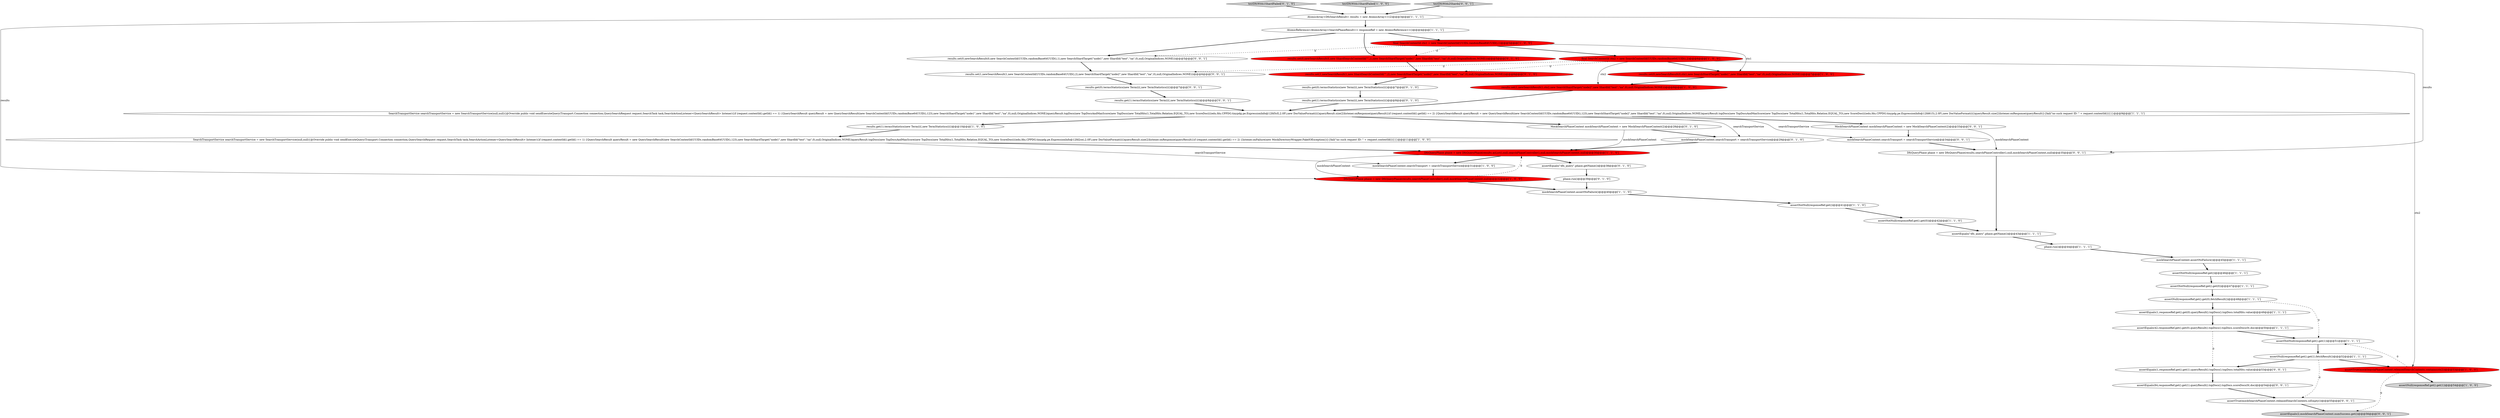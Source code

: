 digraph {
1 [style = filled, label = "assertNotNull(responseRef.get().get(0))@@@47@@@['1', '1', '1']", fillcolor = white, shape = ellipse image = "AAA0AAABBB1BBB"];
40 [style = filled, label = "assertEquals(2,mockSearchPhaseContext.numSuccess.get())@@@56@@@['0', '0', '1']", fillcolor = lightgray, shape = ellipse image = "AAA0AAABBB3BBB"];
29 [style = filled, label = "testDfsWith1ShardFailed['0', '1', '0']", fillcolor = lightgray, shape = diamond image = "AAA0AAABBB2BBB"];
12 [style = filled, label = "assertNull(responseRef.get().get(1).fetchResult())@@@52@@@['1', '1', '1']", fillcolor = white, shape = ellipse image = "AAA0AAABBB1BBB"];
4 [style = filled, label = "DfsQueryPhase phase = new DfsQueryPhase(results.asList(),null,searchPhaseController(),null,mockSearchPhaseContext,null)@@@30@@@['1', '1', '0']", fillcolor = red, shape = ellipse image = "AAA1AAABBB1BBB"];
19 [style = filled, label = "assertEquals(\"dfs_query\",phase.getName())@@@43@@@['1', '1', '1']", fillcolor = white, shape = ellipse image = "AAA0AAABBB1BBB"];
8 [style = filled, label = "testDfsWith1ShardFailed['1', '0', '0']", fillcolor = lightgray, shape = diamond image = "AAA0AAABBB1BBB"];
3 [style = filled, label = "assertEquals(1,responseRef.get().get(0).queryResult().topDocs().topDocs.totalHits.value)@@@49@@@['1', '1', '1']", fillcolor = white, shape = ellipse image = "AAA0AAABBB1BBB"];
37 [style = filled, label = "assertEquals(1,responseRef.get().get(1).queryResult().topDocs().topDocs.totalHits.value)@@@53@@@['0', '0', '1']", fillcolor = white, shape = ellipse image = "AAA0AAABBB3BBB"];
11 [style = filled, label = "assertNotNull(responseRef.get().get(0))@@@42@@@['1', '1', '0']", fillcolor = white, shape = ellipse image = "AAA0AAABBB1BBB"];
7 [style = filled, label = "assertNull(responseRef.get().get(0).fetchResult())@@@48@@@['1', '1', '1']", fillcolor = white, shape = ellipse image = "AAA0AAABBB1BBB"];
30 [style = filled, label = "results.set(1,newSearchResult(1,new ShardSearchContextId(\"\",2),new SearchShardTarget(\"node2\",new ShardId(\"test\",\"na\",0),null,OriginalIndices.NONE)))@@@6@@@['0', '1', '0']", fillcolor = red, shape = ellipse image = "AAA1AAABBB2BBB"];
32 [style = filled, label = "assertEquals(\"dfs_query\",phase.getName())@@@38@@@['0', '1', '0']", fillcolor = white, shape = ellipse image = "AAA0AAABBB2BBB"];
21 [style = filled, label = "SearchTransportService searchTransportService = new SearchTransportService(null,null){@Override public void sendExecuteQuery(Transport.Connection connection,QuerySearchRequest request,SearchTask task,SearchActionListener<QuerySearchResult> listener){if (request.contextId().getId() == 1) {QuerySearchResult queryResult = new QuerySearchResult(new SearchContextId(UUIDs.randomBase64UUID(),123),new SearchShardTarget(\"node1\",new ShardId(\"test\",\"na\",0),null,OriginalIndices.NONE))queryResult.topDocs(new TopDocsAndMaxScore(new TopDocs(new TotalHits(1,TotalHits.Relation.EQUAL_TO),new ScoreDoc((((edu.fdu.CPPDG.tinypdg.pe.ExpressionInfo@12fd2ce),2.0F),new DocValueFormat(((()queryResult.size(2)listener.onResponse(queryResult)}if (request.contextId().getId() == 2) {listener.onFailure(new MockDirectoryWrapper.FakeIOException())}{fail(\"no such request ID: \" + request.contextId())}}}@@@11@@@['1', '0', '0']", fillcolor = white, shape = ellipse image = "AAA0AAABBB1BBB"];
17 [style = filled, label = "AtomicReference<AtomicArray<SearchPhaseResult>> responseRef = new AtomicReference<>()@@@4@@@['1', '1', '1']", fillcolor = white, shape = ellipse image = "AAA0AAABBB1BBB"];
2 [style = filled, label = "assertNotNull(responseRef.get().get(1))@@@51@@@['1', '1', '1']", fillcolor = white, shape = ellipse image = "AAA0AAABBB1BBB"];
24 [style = filled, label = "results.get(1).termsStatistics(new Term((((,new TermStatistics(((()@@@10@@@['1', '0', '0']", fillcolor = white, shape = ellipse image = "AAA0AAABBB1BBB"];
10 [style = filled, label = "phase.run()@@@44@@@['1', '1', '1']", fillcolor = white, shape = ellipse image = "AAA0AAABBB1BBB"];
26 [style = filled, label = "AtomicArray<DfsSearchResult> results = new AtomicArray<>(2)@@@3@@@['1', '1', '1']", fillcolor = white, shape = ellipse image = "AAA0AAABBB1BBB"];
38 [style = filled, label = "testDfsWith2Shards['0', '0', '1']", fillcolor = lightgray, shape = diamond image = "AAA0AAABBB3BBB"];
15 [style = filled, label = "assertNotNull(responseRef.get())@@@41@@@['1', '1', '0']", fillcolor = white, shape = ellipse image = "AAA0AAABBB1BBB"];
34 [style = filled, label = "results.get(1).termsStatistics(new Term((((,new TermStatistics(((()@@@8@@@['0', '1', '0']", fillcolor = white, shape = ellipse image = "AAA0AAABBB2BBB"];
44 [style = filled, label = "MockSearchPhaseContext mockSearchPhaseContext = new MockSearchPhaseContext(2)@@@33@@@['0', '0', '1']", fillcolor = white, shape = ellipse image = "AAA0AAABBB3BBB"];
16 [style = filled, label = "final SearchContextId ctx1 = new SearchContextId(UUIDs.randomBase64UUID(),1)@@@5@@@['1', '0', '0']", fillcolor = red, shape = ellipse image = "AAA1AAABBB1BBB"];
46 [style = filled, label = "assertEquals(84,responseRef.get().get(1).queryResult().topDocs().topDocs.scoreDocs(0(.doc)@@@54@@@['0', '0', '1']", fillcolor = white, shape = ellipse image = "AAA0AAABBB3BBB"];
25 [style = filled, label = "SearchTransportService searchTransportService = new SearchTransportService(null,null){@Override public void sendExecuteQuery(Transport.Connection connection,QuerySearchRequest request,SearchTask task,SearchActionListener<QuerySearchResult> listener){if (request.contextId().getId() == 1) {QuerySearchResult queryResult = new QuerySearchResult(new SearchContextId(UUIDs.randomBase64UUID(),123),new SearchShardTarget(\"node1\",new ShardId(\"test\",\"na\",0),null,OriginalIndices.NONE))queryResult.topDocs(new TopDocsAndMaxScore(new TopDocs(new TotalHits(1,TotalHits.Relation.EQUAL_TO),new ScoreDoc((((edu.fdu.CPPDG.tinypdg.pe.ExpressionInfo@12fd5cf),2.0F),new DocValueFormat(((()queryResult.size(2)listener.onResponse(queryResult)}if (request.contextId().getId() == 2) {QuerySearchResult queryResult = new QuerySearchResult(new SearchContextId(UUIDs.randomBase64UUID(),123),new SearchShardTarget(\"node2\",new ShardId(\"test\",\"na\",0),null,OriginalIndices.NONE))queryResult.topDocs(new TopDocsAndMaxScore(new TopDocs(new TotalHits(1,TotalHits.Relation.EQUAL_TO),new ScoreDoc((((edu.fdu.CPPDG.tinypdg.pe.ExpressionInfo@12fd615),2.0F),new DocValueFormat(((()queryResult.size(2)listener.onResponse(queryResult)}{fail(\"no such request ID: \" + request.contextId())}}}@@@9@@@['1', '1', '1']", fillcolor = white, shape = ellipse image = "AAA0AAABBB1BBB"];
42 [style = filled, label = "results.get(1).termsStatistics(new Term((((,new TermStatistics(((()@@@8@@@['0', '0', '1']", fillcolor = white, shape = ellipse image = "AAA0AAABBB3BBB"];
6 [style = filled, label = "mockSearchPhaseContext.assertNoFailure()@@@45@@@['1', '1', '1']", fillcolor = white, shape = ellipse image = "AAA0AAABBB1BBB"];
5 [style = filled, label = "DfsQueryPhase phase = new DfsQueryPhase(results,searchPhaseController(),null,mockSearchPhaseContext,null)@@@32@@@['1', '0', '0']", fillcolor = red, shape = ellipse image = "AAA1AAABBB1BBB"];
20 [style = filled, label = "assertTrue(mockSearchPhaseContext.releasedSearchContexts.contains(ctx2))@@@53@@@['1', '0', '0']", fillcolor = red, shape = ellipse image = "AAA1AAABBB1BBB"];
14 [style = filled, label = "assertNotNull(responseRef.get())@@@46@@@['1', '1', '1']", fillcolor = white, shape = ellipse image = "AAA0AAABBB1BBB"];
28 [style = filled, label = "MockSearchPhaseContext mockSearchPhaseContext = new MockSearchPhaseContext(2)@@@28@@@['0', '1', '0']", fillcolor = white, shape = ellipse image = "AAA0AAABBB2BBB"];
36 [style = filled, label = "results.get(0).termsStatistics(new Term((((,new TermStatistics(((()@@@7@@@['0', '1', '0']", fillcolor = white, shape = ellipse image = "AAA0AAABBB2BBB"];
39 [style = filled, label = "mockSearchPhaseContext.searchTransport = searchTransportService@@@34@@@['0', '0', '1']", fillcolor = white, shape = ellipse image = "AAA0AAABBB3BBB"];
41 [style = filled, label = "assertTrue(mockSearchPhaseContext.releasedSearchContexts.isEmpty())@@@55@@@['0', '0', '1']", fillcolor = white, shape = ellipse image = "AAA0AAABBB3BBB"];
33 [style = filled, label = "results.set(0,newSearchResult(0,new ShardSearchContextId(\"\",1),new SearchShardTarget(\"node1\",new ShardId(\"test\",\"na\",0),null,OriginalIndices.NONE)))@@@5@@@['0', '1', '0']", fillcolor = red, shape = ellipse image = "AAA1AAABBB2BBB"];
18 [style = filled, label = "assertNull(responseRef.get().get(1))@@@54@@@['1', '0', '0']", fillcolor = lightgray, shape = ellipse image = "AAA0AAABBB1BBB"];
23 [style = filled, label = "final SearchContextId ctx2 = new SearchContextId(UUIDs.randomBase64UUID(),2)@@@6@@@['1', '0', '0']", fillcolor = red, shape = ellipse image = "AAA1AAABBB1BBB"];
27 [style = filled, label = "mockSearchPhaseContext.assertNoFailure()@@@40@@@['1', '1', '0']", fillcolor = white, shape = ellipse image = "AAA0AAABBB1BBB"];
35 [style = filled, label = "phase.run()@@@39@@@['0', '1', '0']", fillcolor = white, shape = ellipse image = "AAA0AAABBB2BBB"];
22 [style = filled, label = "mockSearchPhaseContext.searchTransport = searchTransportService@@@31@@@['1', '0', '0']", fillcolor = white, shape = ellipse image = "AAA0AAABBB1BBB"];
9 [style = filled, label = "results.set(1,newSearchResult(1,ctx2,new SearchShardTarget(\"node2\",new ShardId(\"test\",\"na\",0),null,OriginalIndices.NONE)))@@@8@@@['1', '0', '0']", fillcolor = red, shape = ellipse image = "AAA1AAABBB1BBB"];
0 [style = filled, label = "results.set(0,newSearchResult(0,ctx1,new SearchShardTarget(\"node1\",new ShardId(\"test\",\"na\",0),null,OriginalIndices.NONE)))@@@7@@@['1', '0', '0']", fillcolor = red, shape = ellipse image = "AAA1AAABBB1BBB"];
31 [style = filled, label = "mockSearchPhaseContext.searchTransport = searchTransportService@@@29@@@['0', '1', '0']", fillcolor = white, shape = ellipse image = "AAA0AAABBB2BBB"];
45 [style = filled, label = "results.set(1,newSearchResult(1,new SearchContextId(UUIDs.randomBase64UUID(),2),new SearchShardTarget(\"node2\",new ShardId(\"test\",\"na\",0),null,OriginalIndices.NONE)))@@@6@@@['0', '0', '1']", fillcolor = white, shape = ellipse image = "AAA0AAABBB3BBB"];
48 [style = filled, label = "results.set(0,newSearchResult(0,new SearchContextId(UUIDs.randomBase64UUID(),1),new SearchShardTarget(\"node1\",new ShardId(\"test\",\"na\",0),null,OriginalIndices.NONE)))@@@5@@@['0', '0', '1']", fillcolor = white, shape = ellipse image = "AAA0AAABBB3BBB"];
47 [style = filled, label = "results.get(0).termsStatistics(new Term((((,new TermStatistics(((()@@@7@@@['0', '0', '1']", fillcolor = white, shape = ellipse image = "AAA0AAABBB3BBB"];
43 [style = filled, label = "DfsQueryPhase phase = new DfsQueryPhase(results,searchPhaseController(),null,mockSearchPhaseContext,null)@@@35@@@['0', '0', '1']", fillcolor = white, shape = ellipse image = "AAA0AAABBB3BBB"];
13 [style = filled, label = "assertEquals(42,responseRef.get().get(0).queryResult().topDocs().topDocs.scoreDocs(0(.doc)@@@50@@@['1', '1', '1']", fillcolor = white, shape = ellipse image = "AAA0AAABBB1BBB"];
32->35 [style = bold, label=""];
28->4 [style = solid, label="mockSearchPhaseContext"];
13->37 [style = dashed, label="0"];
0->9 [style = bold, label=""];
25->28 [style = bold, label=""];
34->25 [style = bold, label=""];
35->27 [style = bold, label=""];
26->17 [style = bold, label=""];
47->42 [style = bold, label=""];
20->40 [style = dashed, label="0"];
44->43 [style = solid, label="mockSearchPhaseContext"];
42->25 [style = bold, label=""];
28->31 [style = bold, label=""];
39->43 [style = bold, label=""];
20->2 [style = dashed, label="0"];
23->45 [style = dashed, label="0"];
12->20 [style = bold, label=""];
31->4 [style = bold, label=""];
19->10 [style = bold, label=""];
30->36 [style = bold, label=""];
5->4 [style = dashed, label="0"];
17->33 [style = bold, label=""];
25->31 [style = solid, label="searchTransportService"];
16->23 [style = bold, label=""];
23->9 [style = solid, label="ctx2"];
11->19 [style = bold, label=""];
21->22 [style = solid, label="searchTransportService"];
44->39 [style = bold, label=""];
23->0 [style = bold, label=""];
1->7 [style = bold, label=""];
22->5 [style = bold, label=""];
10->6 [style = bold, label=""];
27->15 [style = bold, label=""];
7->3 [style = bold, label=""];
14->1 [style = bold, label=""];
2->12 [style = bold, label=""];
25->44 [style = bold, label=""];
12->37 [style = bold, label=""];
29->26 [style = bold, label=""];
43->19 [style = bold, label=""];
46->41 [style = bold, label=""];
6->14 [style = bold, label=""];
20->18 [style = bold, label=""];
25->39 [style = solid, label="searchTransportService"];
12->41 [style = dashed, label="0"];
25->24 [style = bold, label=""];
48->45 [style = bold, label=""];
4->5 [style = solid, label="mockSearchPhaseContext"];
16->48 [style = dashed, label="0"];
37->46 [style = bold, label=""];
15->11 [style = bold, label=""];
24->21 [style = bold, label=""];
41->40 [style = bold, label=""];
9->25 [style = bold, label=""];
26->43 [style = solid, label="results"];
23->30 [style = dashed, label="0"];
13->2 [style = bold, label=""];
17->48 [style = bold, label=""];
33->30 [style = bold, label=""];
3->13 [style = bold, label=""];
45->47 [style = bold, label=""];
26->5 [style = solid, label="results"];
7->2 [style = dashed, label="0"];
38->26 [style = bold, label=""];
5->27 [style = bold, label=""];
16->0 [style = solid, label="ctx1"];
16->33 [style = dashed, label="0"];
4->22 [style = bold, label=""];
36->34 [style = bold, label=""];
4->32 [style = bold, label=""];
17->16 [style = bold, label=""];
23->20 [style = solid, label="ctx2"];
21->4 [style = bold, label=""];
8->26 [style = bold, label=""];
}
